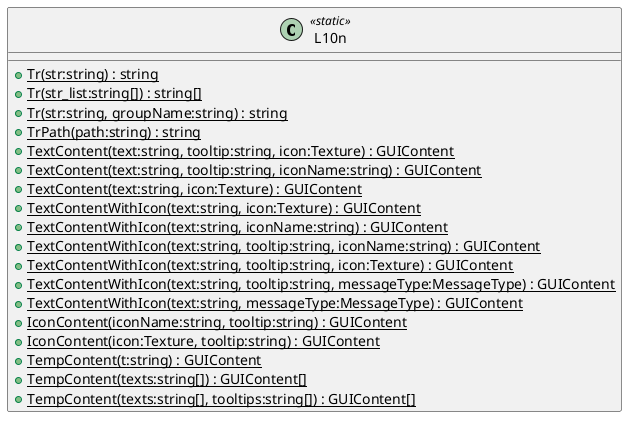 @startuml
class L10n <<static>> {
    + {static} Tr(str:string) : string
    + {static} Tr(str_list:string[]) : string[]
    + {static} Tr(str:string, groupName:string) : string
    + {static} TrPath(path:string) : string
    + {static} TextContent(text:string, tooltip:string, icon:Texture) : GUIContent
    + {static} TextContent(text:string, tooltip:string, iconName:string) : GUIContent
    + {static} TextContent(text:string, icon:Texture) : GUIContent
    + {static} TextContentWithIcon(text:string, icon:Texture) : GUIContent
    + {static} TextContentWithIcon(text:string, iconName:string) : GUIContent
    + {static} TextContentWithIcon(text:string, tooltip:string, iconName:string) : GUIContent
    + {static} TextContentWithIcon(text:string, tooltip:string, icon:Texture) : GUIContent
    + {static} TextContentWithIcon(text:string, tooltip:string, messageType:MessageType) : GUIContent
    + {static} TextContentWithIcon(text:string, messageType:MessageType) : GUIContent
    + {static} IconContent(iconName:string, tooltip:string) : GUIContent
    + {static} IconContent(icon:Texture, tooltip:string) : GUIContent
    + {static} TempContent(t:string) : GUIContent
    + {static} TempContent(texts:string[]) : GUIContent[]
    + {static} TempContent(texts:string[], tooltips:string[]) : GUIContent[]
}
@enduml
